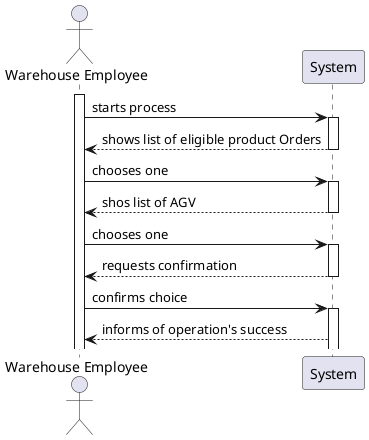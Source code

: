 @startuml

actor "Warehouse Employee" as ACT
participant "System" as SYS

activate ACT
ACT -> SYS : starts process
activate SYS
SYS --> ACT : shows list of eligible product Orders
deactivate SYS
ACT -> SYS : chooses one
activate SYS
SYS --> ACT : shos list of AGV
deactivate SYS
ACT -> SYS : chooses one
activate SYS
SYS --> ACT : requests confirmation
deactivate SYS
ACT -> SYS : confirms choice
activate SYS
SYS --> ACT: informs of operation's success

@enduml
